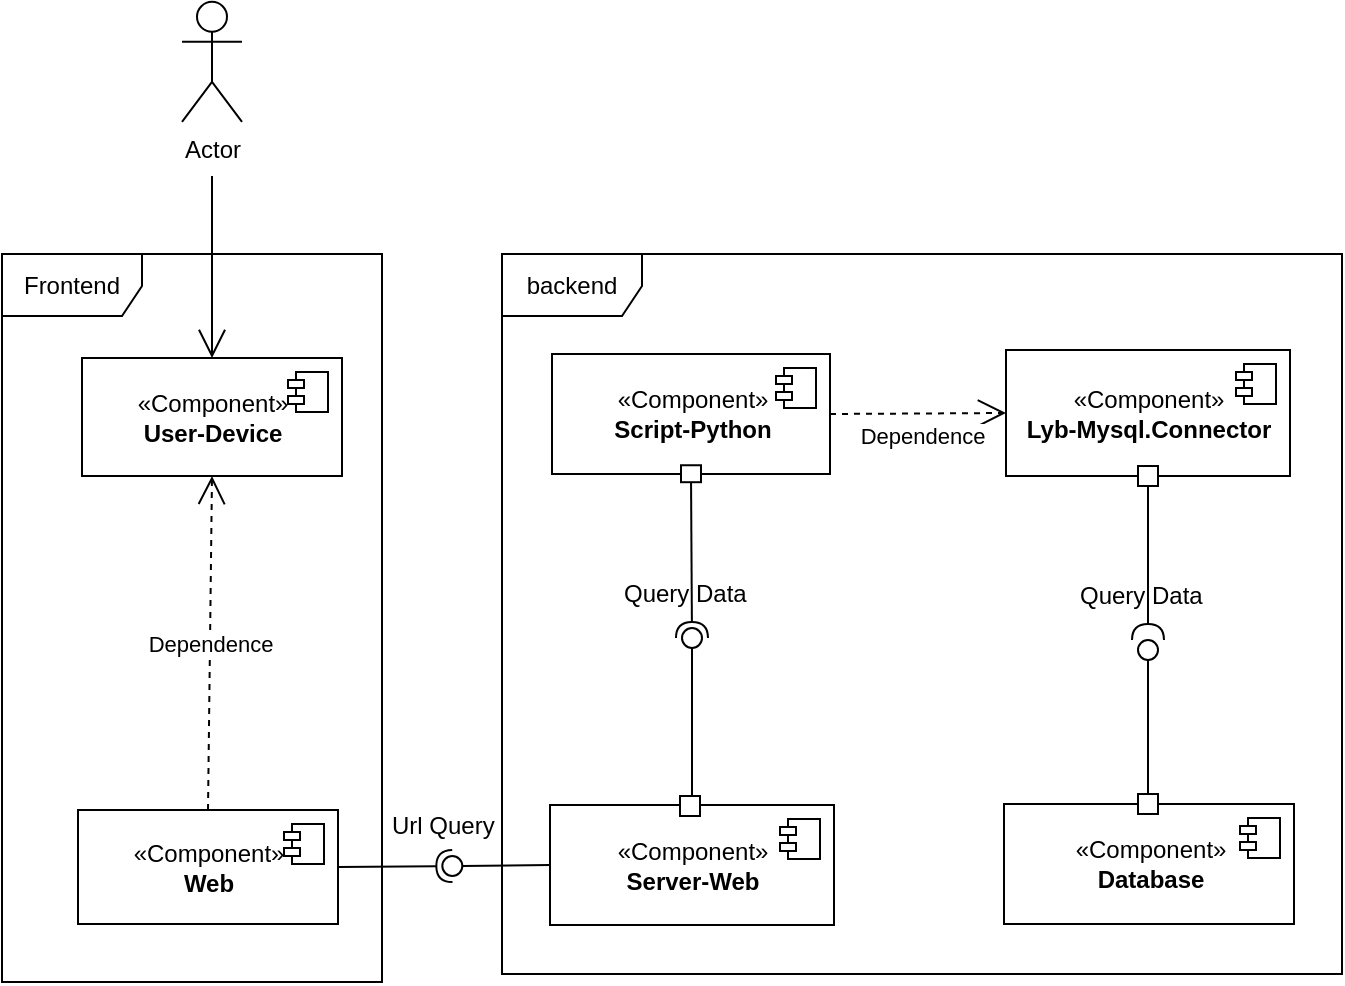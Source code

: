 <mxfile version="11.3.0" type="device" pages="1"><diagram id="8OV5PQtQgeTZnfERnVeJ" name="Page-1"><mxGraphModel dx="1072" dy="612" grid="1" gridSize="10" guides="1" tooltips="1" connect="1" arrows="1" fold="1" page="1" pageScale="1" pageWidth="827" pageHeight="1169" math="0" shadow="0"><root><mxCell id="0"/><mxCell id="1" parent="0"/><mxCell id="oJ0lUibRljGn7WExuwbf-3" value="Actor" style="shape=umlActor;verticalLabelPosition=bottom;labelBackgroundColor=#ffffff;verticalAlign=top;html=1;outlineConnect=0;" parent="1" vertex="1"><mxGeometry x="170" y="122.897" width="30" height="60" as="geometry"/></mxCell><mxCell id="oJ0lUibRljGn7WExuwbf-10" value="" style="rounded=0;orthogonalLoop=1;jettySize=auto;html=1;endArrow=none;endFill=0;exitX=0.5;exitY=0;exitDx=0;exitDy=0;" parent="1" source="oJ0lUibRljGn7WExuwbf-39" target="oJ0lUibRljGn7WExuwbf-12" edge="1"><mxGeometry relative="1" as="geometry"><mxPoint x="615" y="420" as="sourcePoint"/></mxGeometry></mxCell><mxCell id="oJ0lUibRljGn7WExuwbf-14" value="Dependence" style="endArrow=open;endSize=12;dashed=1;html=1;entryX=0;entryY=0.5;entryDx=0;entryDy=0;exitX=1;exitY=0.5;exitDx=0;exitDy=0;" parent="1" edge="1"><mxGeometry x="0.044" y="-11" width="160" relative="1" as="geometry"><mxPoint x="494" y="329.0" as="sourcePoint"/><mxPoint x="582" y="328.5" as="targetPoint"/><mxPoint as="offset"/></mxGeometry></mxCell><mxCell id="oJ0lUibRljGn7WExuwbf-22" value="«Component»&lt;br&gt;&lt;b&gt;Server-Web&lt;/b&gt;" style="html=1;" parent="1" vertex="1"><mxGeometry x="354" y="524.5" width="142" height="60" as="geometry"/></mxCell><mxCell id="oJ0lUibRljGn7WExuwbf-23" value="" style="shape=component;jettyWidth=8;jettyHeight=4;" parent="oJ0lUibRljGn7WExuwbf-22" vertex="1"><mxGeometry x="1" width="20" height="20" relative="1" as="geometry"><mxPoint x="-27" y="7" as="offset"/></mxGeometry></mxCell><mxCell id="oJ0lUibRljGn7WExuwbf-24" value="«Component»&lt;br&gt;&lt;b&gt;Script-Python&lt;/b&gt;" style="html=1;" parent="1" vertex="1"><mxGeometry x="355" y="299" width="139" height="60" as="geometry"/></mxCell><mxCell id="oJ0lUibRljGn7WExuwbf-25" value="" style="shape=component;jettyWidth=8;jettyHeight=4;" parent="oJ0lUibRljGn7WExuwbf-24" vertex="1"><mxGeometry x="1" width="20" height="20" relative="1" as="geometry"><mxPoint x="-27" y="7" as="offset"/></mxGeometry></mxCell><mxCell id="oJ0lUibRljGn7WExuwbf-26" value="«Component»&lt;br&gt;&lt;b&gt;Database&lt;/b&gt;" style="html=1;" parent="1" vertex="1"><mxGeometry x="581" y="524" width="145" height="60" as="geometry"/></mxCell><mxCell id="oJ0lUibRljGn7WExuwbf-27" value="" style="shape=component;jettyWidth=8;jettyHeight=4;" parent="oJ0lUibRljGn7WExuwbf-26" vertex="1"><mxGeometry x="1" width="20" height="20" relative="1" as="geometry"><mxPoint x="-27" y="7" as="offset"/></mxGeometry></mxCell><mxCell id="oJ0lUibRljGn7WExuwbf-28" value="«Component»&lt;br&gt;&lt;b&gt;Lyb-Mysql.Connector&lt;/b&gt;" style="html=1;" parent="1" vertex="1"><mxGeometry x="582" y="297" width="142" height="63" as="geometry"/></mxCell><mxCell id="oJ0lUibRljGn7WExuwbf-29" value="" style="shape=component;jettyWidth=8;jettyHeight=4;" parent="oJ0lUibRljGn7WExuwbf-28" vertex="1"><mxGeometry x="1" width="20" height="20" relative="1" as="geometry"><mxPoint x="-27" y="7" as="offset"/></mxGeometry></mxCell><mxCell id="oJ0lUibRljGn7WExuwbf-12" value="" style="ellipse;whiteSpace=wrap;html=1;fontFamily=Helvetica;fontSize=12;fontColor=#000000;align=center;strokeColor=#000000;fillColor=#ffffff;points=[];aspect=fixed;resizable=0;" parent="1" vertex="1"><mxGeometry x="648" y="442" width="10" height="10" as="geometry"/></mxCell><mxCell id="oJ0lUibRljGn7WExuwbf-33" value="" style="rounded=0;orthogonalLoop=1;jettySize=auto;html=1;endArrow=halfCircle;endFill=0;endSize=6;strokeWidth=1;exitX=0.5;exitY=1;exitDx=0;exitDy=0;" parent="1" source="oJ0lUibRljGn7WExuwbf-28" target="oJ0lUibRljGn7WExuwbf-12" edge="1"><mxGeometry relative="1" as="geometry"><mxPoint x="639.5" y="375.389" as="sourcePoint"/><mxPoint x="649.604" y="430.581" as="targetPoint"/></mxGeometry></mxCell><mxCell id="oJ0lUibRljGn7WExuwbf-35" value="«Component»&lt;br&gt;&lt;b&gt;User-Device&lt;/b&gt;" style="html=1;" parent="1" vertex="1"><mxGeometry x="120" y="301" width="130" height="59" as="geometry"/></mxCell><mxCell id="oJ0lUibRljGn7WExuwbf-36" value="" style="shape=component;jettyWidth=8;jettyHeight=4;" parent="oJ0lUibRljGn7WExuwbf-35" vertex="1"><mxGeometry x="1" width="20" height="20" relative="1" as="geometry"><mxPoint x="-27" y="7" as="offset"/></mxGeometry></mxCell><mxCell id="oJ0lUibRljGn7WExuwbf-37" value="«Component»&lt;br&gt;&lt;b&gt;Web&lt;/b&gt;" style="html=1;" parent="1" vertex="1"><mxGeometry x="118" y="527" width="130" height="57" as="geometry"/></mxCell><mxCell id="oJ0lUibRljGn7WExuwbf-38" value="" style="shape=component;jettyWidth=8;jettyHeight=4;" parent="oJ0lUibRljGn7WExuwbf-37" vertex="1"><mxGeometry x="1" width="20" height="20" relative="1" as="geometry"><mxPoint x="-27" y="7" as="offset"/></mxGeometry></mxCell><mxCell id="oJ0lUibRljGn7WExuwbf-41" value="Query Data" style="text;html=1;resizable=0;points=[];autosize=1;align=left;verticalAlign=top;spacingTop=-4;" parent="1" vertex="1"><mxGeometry x="617" y="410" width="80" height="20" as="geometry"/></mxCell><mxCell id="oJ0lUibRljGn7WExuwbf-46" value="" style="rounded=0;orthogonalLoop=1;jettySize=auto;html=1;endArrow=none;endFill=0;exitX=0.5;exitY=0;exitDx=0;exitDy=0;" parent="1" source="oJ0lUibRljGn7WExuwbf-22" target="oJ0lUibRljGn7WExuwbf-48" edge="1"><mxGeometry relative="1" as="geometry"><mxPoint x="140" y="615" as="sourcePoint"/></mxGeometry></mxCell><mxCell id="oJ0lUibRljGn7WExuwbf-47" value="" style="rounded=0;orthogonalLoop=1;jettySize=auto;html=1;endArrow=halfCircle;endFill=0;entryX=0.5;entryY=0.5;entryDx=0;entryDy=0;endSize=6;strokeWidth=1;exitX=0.5;exitY=1;exitDx=0;exitDy=0;" parent="1" source="oJ0lUibRljGn7WExuwbf-24" target="oJ0lUibRljGn7WExuwbf-48" edge="1"><mxGeometry relative="1" as="geometry"><mxPoint x="180" y="615" as="sourcePoint"/></mxGeometry></mxCell><mxCell id="oJ0lUibRljGn7WExuwbf-48" value="" style="ellipse;whiteSpace=wrap;html=1;fontFamily=Helvetica;fontSize=12;fontColor=#000000;align=center;strokeColor=#000000;fillColor=#ffffff;points=[];aspect=fixed;resizable=0;" parent="1" vertex="1"><mxGeometry x="420" y="436" width="10" height="10" as="geometry"/></mxCell><mxCell id="oJ0lUibRljGn7WExuwbf-50" value="" style="rounded=0;whiteSpace=wrap;html=1;" parent="1" vertex="1"><mxGeometry x="419" y="520" width="10" height="10" as="geometry"/></mxCell><mxCell id="oJ0lUibRljGn7WExuwbf-55" value="" style="rounded=0;whiteSpace=wrap;html=1;" parent="1" vertex="1"><mxGeometry x="419.5" y="354.626" width="10" height="8.475" as="geometry"/></mxCell><mxCell id="oJ0lUibRljGn7WExuwbf-56" value="Query Data" style="text;html=1;resizable=0;points=[];autosize=1;align=left;verticalAlign=top;spacingTop=-4;" parent="1" vertex="1"><mxGeometry x="389" y="409" width="80" height="20" as="geometry"/></mxCell><mxCell id="oJ0lUibRljGn7WExuwbf-57" value="Dependence" style="endArrow=open;endSize=12;dashed=1;html=1;entryX=0.5;entryY=1;entryDx=0;entryDy=0;exitX=0.5;exitY=0;exitDx=0;exitDy=0;" parent="1" source="oJ0lUibRljGn7WExuwbf-37" target="oJ0lUibRljGn7WExuwbf-35" edge="1"><mxGeometry width="160" relative="1" as="geometry"><mxPoint x="310" y="318.0" as="sourcePoint"/><mxPoint x="480" y="318.119" as="targetPoint"/><Array as="points"/></mxGeometry></mxCell><mxCell id="oJ0lUibRljGn7WExuwbf-58" value="Url Query" style="text;html=1;resizable=0;points=[];autosize=1;align=left;verticalAlign=top;spacingTop=-4;" parent="1" vertex="1"><mxGeometry x="272.5" y="525" width="70" height="20" as="geometry"/></mxCell><mxCell id="oJ0lUibRljGn7WExuwbf-60" value="" style="endArrow=open;endFill=1;endSize=12;html=1;entryX=0.5;entryY=0;entryDx=0;entryDy=0;" parent="1" target="oJ0lUibRljGn7WExuwbf-35" edge="1"><mxGeometry width="160" relative="1" as="geometry"><mxPoint x="185" y="210" as="sourcePoint"/><mxPoint x="200" y="630" as="targetPoint"/></mxGeometry></mxCell><mxCell id="oJ0lUibRljGn7WExuwbf-61" value="" style="rounded=0;orthogonalLoop=1;jettySize=auto;html=1;endArrow=none;endFill=0;exitX=0;exitY=0.5;exitDx=0;exitDy=0;" parent="1" source="oJ0lUibRljGn7WExuwbf-22" target="oJ0lUibRljGn7WExuwbf-63" edge="1"><mxGeometry relative="1" as="geometry"><mxPoint x="726.165" y="530.259" as="sourcePoint"/></mxGeometry></mxCell><mxCell id="oJ0lUibRljGn7WExuwbf-62" value="" style="rounded=0;orthogonalLoop=1;jettySize=auto;html=1;endArrow=halfCircle;endFill=0;entryX=0.5;entryY=0.5;entryDx=0;entryDy=0;endSize=6;strokeWidth=1;exitX=1;exitY=0.5;exitDx=0;exitDy=0;" parent="1" source="oJ0lUibRljGn7WExuwbf-37" target="oJ0lUibRljGn7WExuwbf-63" edge="1"><mxGeometry relative="1" as="geometry"><mxPoint x="606.165" y="530" as="sourcePoint"/></mxGeometry></mxCell><mxCell id="oJ0lUibRljGn7WExuwbf-63" value="" style="ellipse;whiteSpace=wrap;html=1;fontFamily=Helvetica;fontSize=12;fontColor=#000000;align=center;strokeColor=#000000;fillColor=#ffffff;points=[];aspect=fixed;resizable=0;" parent="1" vertex="1"><mxGeometry x="300.165" y="550" width="10" height="10" as="geometry"/></mxCell><mxCell id="oJ0lUibRljGn7WExuwbf-65" value="" style="rounded=0;orthogonalLoop=1;jettySize=auto;html=1;endArrow=none;endFill=0;exitX=0.5;exitY=0;exitDx=0;exitDy=0;" parent="1" source="oJ0lUibRljGn7WExuwbf-26" target="oJ0lUibRljGn7WExuwbf-39" edge="1"><mxGeometry relative="1" as="geometry"><mxPoint x="653.5" y="524" as="sourcePoint"/><mxPoint x="653.025" y="452.0" as="targetPoint"/></mxGeometry></mxCell><mxCell id="oJ0lUibRljGn7WExuwbf-39" value="" style="rounded=0;whiteSpace=wrap;html=1;" parent="1" vertex="1"><mxGeometry x="648" y="519" width="10" height="10" as="geometry"/></mxCell><mxCell id="oJ0lUibRljGn7WExuwbf-66" value="" style="rounded=0;whiteSpace=wrap;html=1;" parent="1" vertex="1"><mxGeometry x="648" y="355" width="10" height="10" as="geometry"/></mxCell><mxCell id="oJ0lUibRljGn7WExuwbf-68" value="backend" style="shape=umlFrame;whiteSpace=wrap;html=1;width=70;height=31;" parent="1" vertex="1"><mxGeometry x="330" y="249" width="420" height="360" as="geometry"/></mxCell><mxCell id="oJ0lUibRljGn7WExuwbf-69" value="Frontend" style="shape=umlFrame;whiteSpace=wrap;html=1;width=70;height=31;" parent="1" vertex="1"><mxGeometry x="80" y="249" width="190" height="364" as="geometry"/></mxCell></root></mxGraphModel></diagram></mxfile>